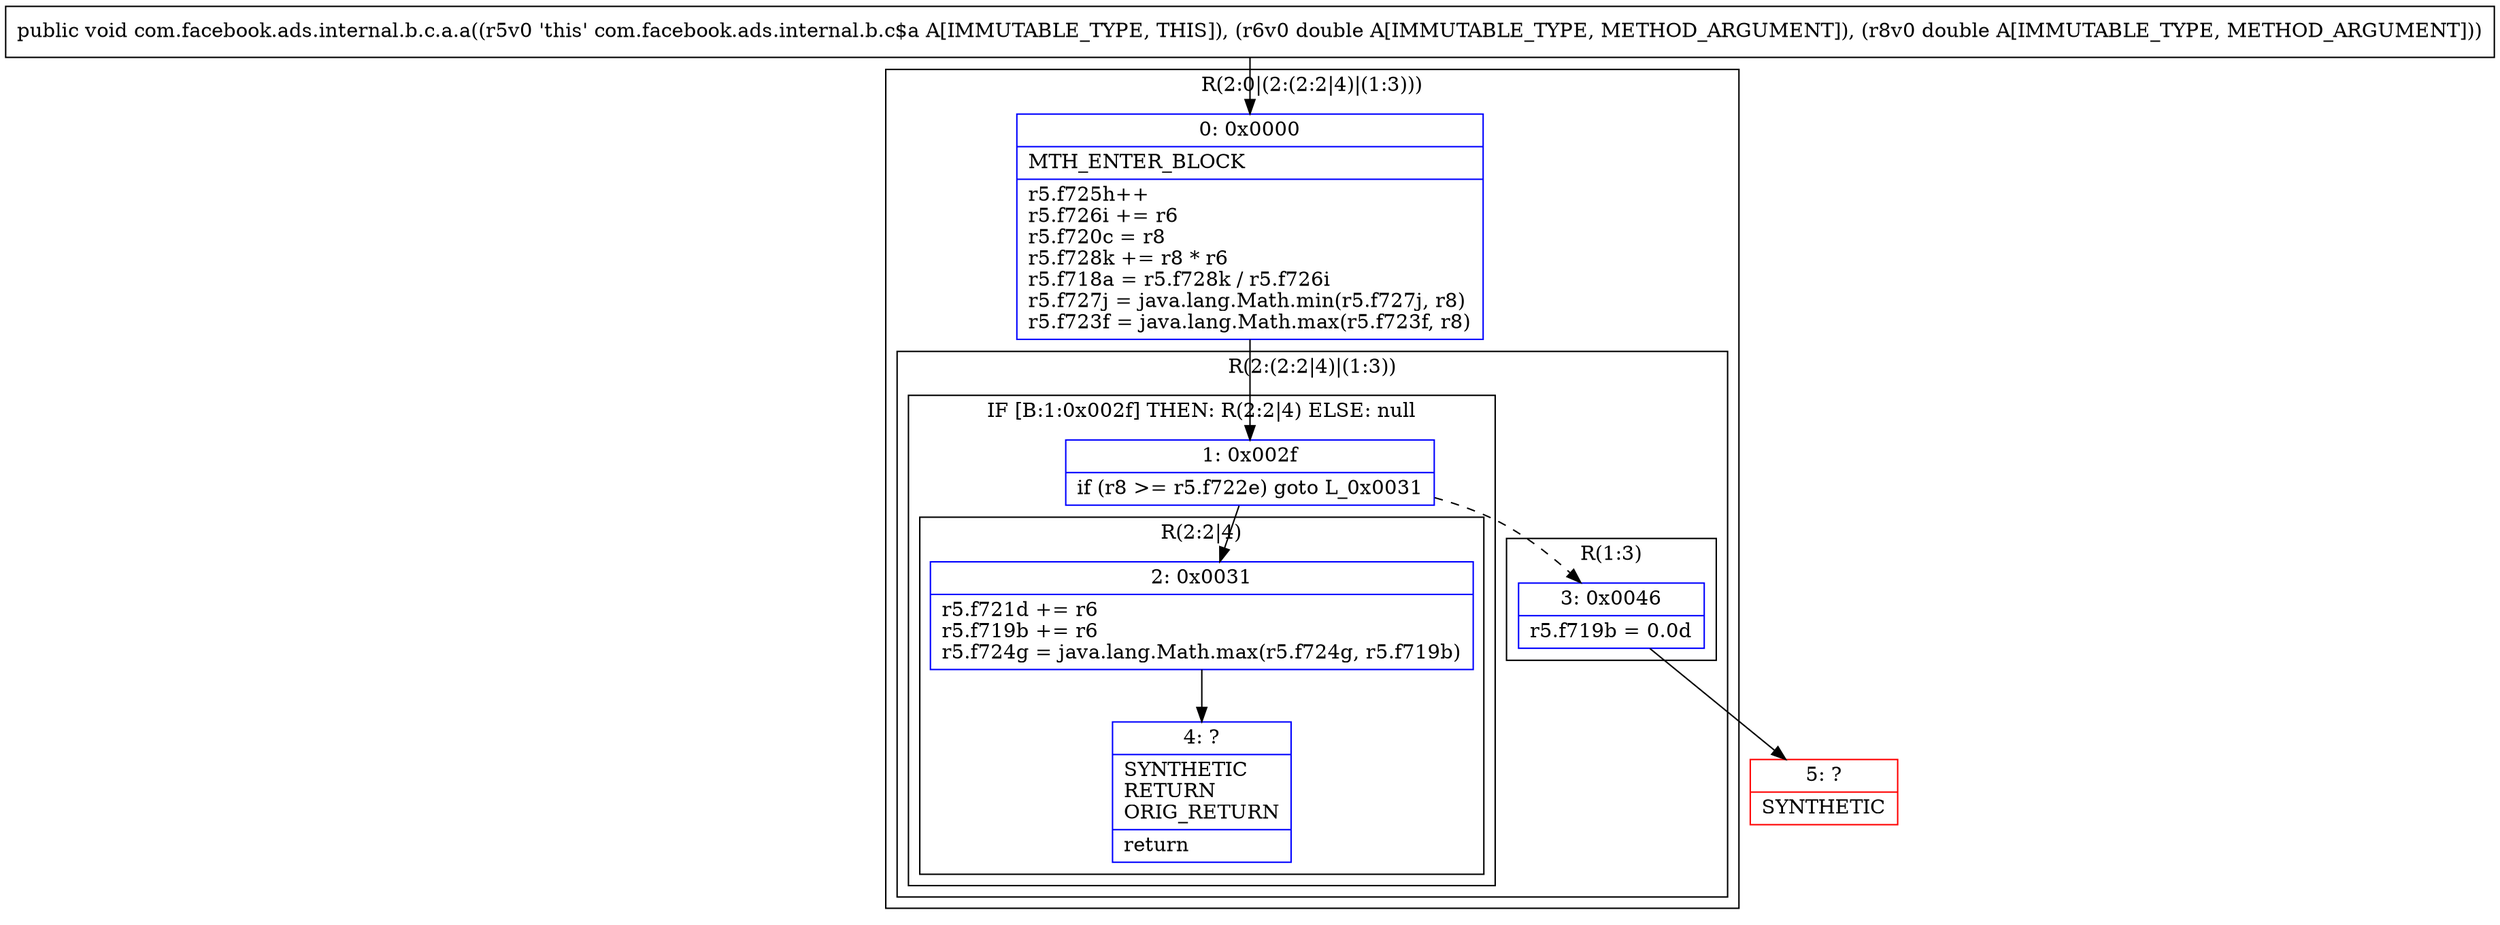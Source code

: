 digraph "CFG forcom.facebook.ads.internal.b.c.a.a(DD)V" {
subgraph cluster_Region_621043956 {
label = "R(2:0|(2:(2:2|4)|(1:3)))";
node [shape=record,color=blue];
Node_0 [shape=record,label="{0\:\ 0x0000|MTH_ENTER_BLOCK\l|r5.f725h++\lr5.f726i += r6\lr5.f720c = r8\lr5.f728k += r8 * r6\lr5.f718a = r5.f728k \/ r5.f726i\lr5.f727j = java.lang.Math.min(r5.f727j, r8)\lr5.f723f = java.lang.Math.max(r5.f723f, r8)\l}"];
subgraph cluster_Region_259618515 {
label = "R(2:(2:2|4)|(1:3))";
node [shape=record,color=blue];
subgraph cluster_IfRegion_345622457 {
label = "IF [B:1:0x002f] THEN: R(2:2|4) ELSE: null";
node [shape=record,color=blue];
Node_1 [shape=record,label="{1\:\ 0x002f|if (r8 \>= r5.f722e) goto L_0x0031\l}"];
subgraph cluster_Region_1749452786 {
label = "R(2:2|4)";
node [shape=record,color=blue];
Node_2 [shape=record,label="{2\:\ 0x0031|r5.f721d += r6\lr5.f719b += r6\lr5.f724g = java.lang.Math.max(r5.f724g, r5.f719b)\l}"];
Node_4 [shape=record,label="{4\:\ ?|SYNTHETIC\lRETURN\lORIG_RETURN\l|return\l}"];
}
}
subgraph cluster_Region_1858296270 {
label = "R(1:3)";
node [shape=record,color=blue];
Node_3 [shape=record,label="{3\:\ 0x0046|r5.f719b = 0.0d\l}"];
}
}
}
Node_5 [shape=record,color=red,label="{5\:\ ?|SYNTHETIC\l}"];
MethodNode[shape=record,label="{public void com.facebook.ads.internal.b.c.a.a((r5v0 'this' com.facebook.ads.internal.b.c$a A[IMMUTABLE_TYPE, THIS]), (r6v0 double A[IMMUTABLE_TYPE, METHOD_ARGUMENT]), (r8v0 double A[IMMUTABLE_TYPE, METHOD_ARGUMENT])) }"];
MethodNode -> Node_0;
Node_0 -> Node_1;
Node_1 -> Node_2;
Node_1 -> Node_3[style=dashed];
Node_2 -> Node_4;
Node_3 -> Node_5;
}

